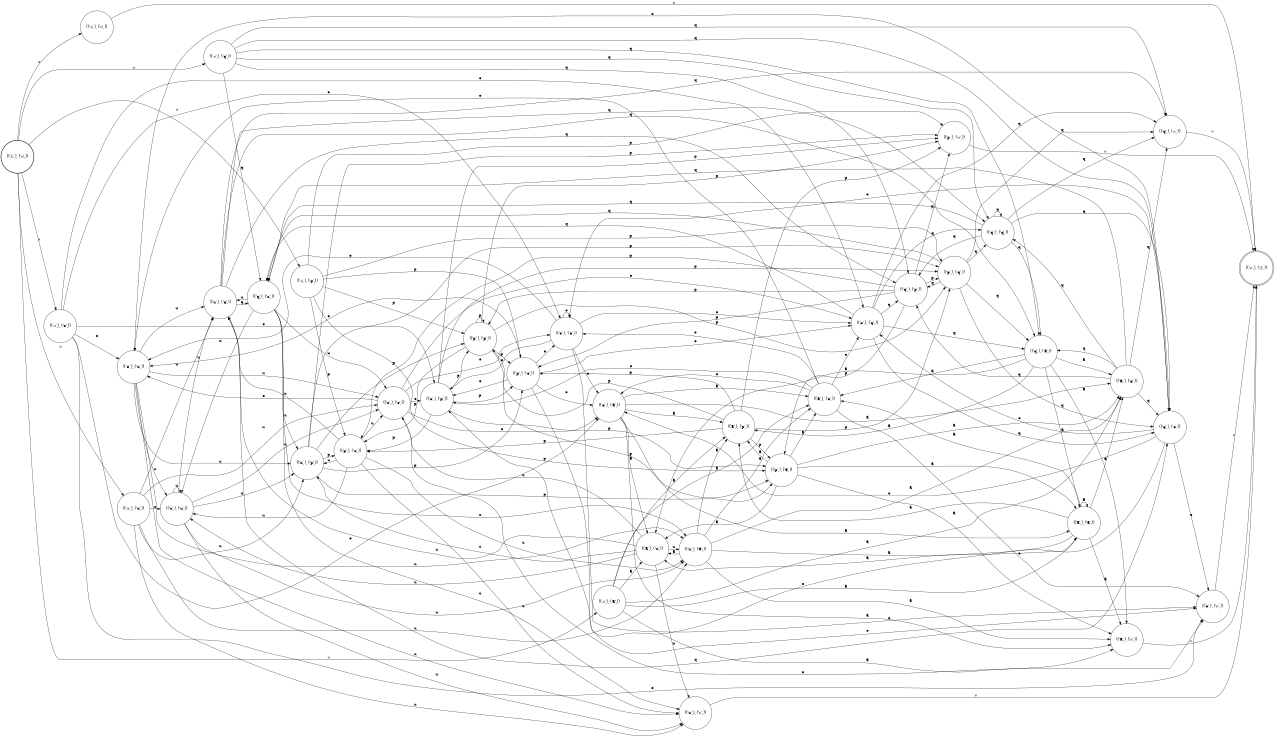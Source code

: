 digraph FST {
rankdir = LR;
size = "8.5,11";
center = 1;
orientation = Portrait;
ranksep = "0.4";
nodesep = "0.25";
0 [label = "(('λ',), ('⋊',))", shape = circle, style = bold, fontsize = 14]
	0 -> 1 [label = "⋊", fontsize = 14];
	0 -> 2 [label = "⋊", fontsize = 14];
	0 -> 3 [label = "⋊", fontsize = 14];
	0 -> 4 [label = "⋊", fontsize = 14];
	0 -> 5 [label = "⋊", fontsize = 14];
	0 -> 6 [label = "⋊", fontsize = 14];
1 [label = "(('⋊',), ('o',))", shape = circle, style = solid, fontsize = 14]
	1 -> 31 [label = "o", fontsize = 14];
	1 -> 32 [label = "o", fontsize = 14];
	1 -> 33 [label = "o", fontsize = 14];
	1 -> 34 [label = "o", fontsize = 14];
	1 -> 35 [label = "o", fontsize = 14];
	1 -> 36 [label = "o", fontsize = 14];
2 [label = "(('⋊',), ('p',))", shape = circle, style = solid, fontsize = 14]
	2 -> 19 [label = "p", fontsize = 14];
	2 -> 20 [label = "p", fontsize = 14];
	2 -> 21 [label = "p", fontsize = 14];
	2 -> 22 [label = "p", fontsize = 14];
	2 -> 23 [label = "p", fontsize = 14];
	2 -> 24 [label = "p", fontsize = 14];
3 [label = "(('⋊',), ('u',))", shape = circle, style = solid, fontsize = 14]
	3 -> 7 [label = "u", fontsize = 14];
	3 -> 8 [label = "u", fontsize = 14];
	3 -> 9 [label = "u", fontsize = 14];
	3 -> 10 [label = "u", fontsize = 14];
	3 -> 11 [label = "u", fontsize = 14];
	3 -> 12 [label = "u", fontsize = 14];
4 [label = "(('⋊',), ('q',))", shape = circle, style = solid, fontsize = 14]
	4 -> 25 [label = "q", fontsize = 14];
	4 -> 26 [label = "q", fontsize = 14];
	4 -> 27 [label = "q", fontsize = 14];
	4 -> 28 [label = "q", fontsize = 14];
	4 -> 29 [label = "q", fontsize = 14];
	4 -> 30 [label = "q", fontsize = 14];
5 [label = "(('⋊',), ('a',))", shape = circle, style = solid, fontsize = 14]
	5 -> 13 [label = "a", fontsize = 14];
	5 -> 14 [label = "a", fontsize = 14];
	5 -> 15 [label = "a", fontsize = 14];
	5 -> 16 [label = "a", fontsize = 14];
	5 -> 17 [label = "a", fontsize = 14];
	5 -> 18 [label = "a", fontsize = 14];
6 [label = "(('⋊',), ('⋉',))", shape = circle, style = solid, fontsize = 14]
	6 -> 37 [label = "⋉", fontsize = 14];
7 [label = "(('u',), ('⋉',))", shape = circle, style = solid, fontsize = 14]
	7 -> 37 [label = "⋉", fontsize = 14];
8 [label = "(('u',), ('u',))", shape = circle, style = solid, fontsize = 14]
	8 -> 7 [label = "u", fontsize = 14];
	8 -> 8 [label = "u", fontsize = 14];
	8 -> 9 [label = "u", fontsize = 14];
	8 -> 10 [label = "u", fontsize = 14];
	8 -> 11 [label = "u", fontsize = 14];
	8 -> 12 [label = "u", fontsize = 14];
9 [label = "(('u',), ('q',))", shape = circle, style = solid, fontsize = 14]
	9 -> 25 [label = "q", fontsize = 14];
	9 -> 26 [label = "q", fontsize = 14];
	9 -> 27 [label = "q", fontsize = 14];
	9 -> 28 [label = "q", fontsize = 14];
	9 -> 29 [label = "q", fontsize = 14];
	9 -> 30 [label = "q", fontsize = 14];
10 [label = "(('u',), ('a',))", shape = circle, style = solid, fontsize = 14]
	10 -> 13 [label = "a", fontsize = 14];
	10 -> 14 [label = "a", fontsize = 14];
	10 -> 15 [label = "a", fontsize = 14];
	10 -> 16 [label = "a", fontsize = 14];
	10 -> 17 [label = "a", fontsize = 14];
	10 -> 18 [label = "a", fontsize = 14];
11 [label = "(('u',), ('o',))", shape = circle, style = solid, fontsize = 14]
	11 -> 31 [label = "o", fontsize = 14];
	11 -> 32 [label = "o", fontsize = 14];
	11 -> 33 [label = "o", fontsize = 14];
	11 -> 34 [label = "o", fontsize = 14];
	11 -> 35 [label = "o", fontsize = 14];
	11 -> 36 [label = "o", fontsize = 14];
12 [label = "(('u',), ('p',))", shape = circle, style = solid, fontsize = 14]
	12 -> 19 [label = "p", fontsize = 14];
	12 -> 20 [label = "p", fontsize = 14];
	12 -> 21 [label = "p", fontsize = 14];
	12 -> 22 [label = "p", fontsize = 14];
	12 -> 23 [label = "p", fontsize = 14];
	12 -> 24 [label = "p", fontsize = 14];
13 [label = "(('a',), ('⋉',))", shape = circle, style = solid, fontsize = 14]
	13 -> 37 [label = "⋉", fontsize = 14];
14 [label = "(('a',), ('u',))", shape = circle, style = solid, fontsize = 14]
	14 -> 7 [label = "u", fontsize = 14];
	14 -> 8 [label = "u", fontsize = 14];
	14 -> 9 [label = "u", fontsize = 14];
	14 -> 10 [label = "u", fontsize = 14];
	14 -> 11 [label = "u", fontsize = 14];
	14 -> 12 [label = "u", fontsize = 14];
15 [label = "(('a',), ('q',))", shape = circle, style = solid, fontsize = 14]
	15 -> 25 [label = "q", fontsize = 14];
	15 -> 26 [label = "q", fontsize = 14];
	15 -> 27 [label = "q", fontsize = 14];
	15 -> 28 [label = "q", fontsize = 14];
	15 -> 29 [label = "q", fontsize = 14];
	15 -> 30 [label = "q", fontsize = 14];
16 [label = "(('a',), ('a',))", shape = circle, style = solid, fontsize = 14]
	16 -> 13 [label = "a", fontsize = 14];
	16 -> 14 [label = "a", fontsize = 14];
	16 -> 15 [label = "a", fontsize = 14];
	16 -> 16 [label = "a", fontsize = 14];
	16 -> 17 [label = "a", fontsize = 14];
	16 -> 18 [label = "a", fontsize = 14];
17 [label = "(('a',), ('o',))", shape = circle, style = solid, fontsize = 14]
	17 -> 31 [label = "o", fontsize = 14];
	17 -> 32 [label = "o", fontsize = 14];
	17 -> 33 [label = "o", fontsize = 14];
	17 -> 34 [label = "o", fontsize = 14];
	17 -> 35 [label = "o", fontsize = 14];
	17 -> 36 [label = "o", fontsize = 14];
18 [label = "(('a',), ('p',))", shape = circle, style = solid, fontsize = 14]
	18 -> 19 [label = "p", fontsize = 14];
	18 -> 20 [label = "p", fontsize = 14];
	18 -> 21 [label = "p", fontsize = 14];
	18 -> 22 [label = "p", fontsize = 14];
	18 -> 23 [label = "p", fontsize = 14];
	18 -> 24 [label = "p", fontsize = 14];
19 [label = "(('p',), ('⋉',))", shape = circle, style = solid, fontsize = 14]
	19 -> 37 [label = "⋉", fontsize = 14];
20 [label = "(('p',), ('u',))", shape = circle, style = solid, fontsize = 14]
	20 -> 7 [label = "u", fontsize = 14];
	20 -> 8 [label = "u", fontsize = 14];
	20 -> 9 [label = "u", fontsize = 14];
	20 -> 10 [label = "u", fontsize = 14];
	20 -> 11 [label = "u", fontsize = 14];
	20 -> 12 [label = "u", fontsize = 14];
21 [label = "(('p',), ('q',))", shape = circle, style = solid, fontsize = 14]
	21 -> 25 [label = "q", fontsize = 14];
	21 -> 26 [label = "q", fontsize = 14];
	21 -> 27 [label = "q", fontsize = 14];
	21 -> 28 [label = "q", fontsize = 14];
	21 -> 29 [label = "q", fontsize = 14];
	21 -> 30 [label = "q", fontsize = 14];
22 [label = "(('p',), ('a',))", shape = circle, style = solid, fontsize = 14]
	22 -> 13 [label = "a", fontsize = 14];
	22 -> 14 [label = "a", fontsize = 14];
	22 -> 15 [label = "a", fontsize = 14];
	22 -> 16 [label = "a", fontsize = 14];
	22 -> 17 [label = "a", fontsize = 14];
	22 -> 18 [label = "a", fontsize = 14];
23 [label = "(('p',), ('o',))", shape = circle, style = solid, fontsize = 14]
	23 -> 31 [label = "o", fontsize = 14];
	23 -> 32 [label = "o", fontsize = 14];
	23 -> 33 [label = "o", fontsize = 14];
	23 -> 34 [label = "o", fontsize = 14];
	23 -> 35 [label = "o", fontsize = 14];
	23 -> 36 [label = "o", fontsize = 14];
24 [label = "(('p',), ('p',))", shape = circle, style = solid, fontsize = 14]
	24 -> 19 [label = "p", fontsize = 14];
	24 -> 20 [label = "p", fontsize = 14];
	24 -> 21 [label = "p", fontsize = 14];
	24 -> 22 [label = "p", fontsize = 14];
	24 -> 23 [label = "p", fontsize = 14];
	24 -> 24 [label = "p", fontsize = 14];
25 [label = "(('q',), ('⋉',))", shape = circle, style = solid, fontsize = 14]
	25 -> 37 [label = "⋉", fontsize = 14];
26 [label = "(('q',), ('u',))", shape = circle, style = solid, fontsize = 14]
	26 -> 7 [label = "u", fontsize = 14];
	26 -> 8 [label = "u", fontsize = 14];
	26 -> 9 [label = "u", fontsize = 14];
	26 -> 10 [label = "u", fontsize = 14];
	26 -> 11 [label = "u", fontsize = 14];
	26 -> 12 [label = "u", fontsize = 14];
27 [label = "(('q',), ('q',))", shape = circle, style = solid, fontsize = 14]
	27 -> 25 [label = "q", fontsize = 14];
	27 -> 26 [label = "q", fontsize = 14];
	27 -> 27 [label = "q", fontsize = 14];
	27 -> 28 [label = "q", fontsize = 14];
	27 -> 29 [label = "q", fontsize = 14];
	27 -> 30 [label = "q", fontsize = 14];
28 [label = "(('q',), ('a',))", shape = circle, style = solid, fontsize = 14]
	28 -> 13 [label = "a", fontsize = 14];
	28 -> 14 [label = "a", fontsize = 14];
	28 -> 15 [label = "a", fontsize = 14];
	28 -> 16 [label = "a", fontsize = 14];
	28 -> 17 [label = "a", fontsize = 14];
	28 -> 18 [label = "a", fontsize = 14];
29 [label = "(('q',), ('o',))", shape = circle, style = solid, fontsize = 14]
	29 -> 31 [label = "o", fontsize = 14];
	29 -> 32 [label = "o", fontsize = 14];
	29 -> 33 [label = "o", fontsize = 14];
	29 -> 34 [label = "o", fontsize = 14];
	29 -> 35 [label = "o", fontsize = 14];
	29 -> 36 [label = "o", fontsize = 14];
30 [label = "(('q',), ('p',))", shape = circle, style = solid, fontsize = 14]
	30 -> 19 [label = "p", fontsize = 14];
	30 -> 20 [label = "p", fontsize = 14];
	30 -> 21 [label = "p", fontsize = 14];
	30 -> 22 [label = "p", fontsize = 14];
	30 -> 23 [label = "p", fontsize = 14];
	30 -> 24 [label = "p", fontsize = 14];
31 [label = "(('o',), ('⋉',))", shape = circle, style = solid, fontsize = 14]
	31 -> 37 [label = "⋉", fontsize = 14];
32 [label = "(('o',), ('u',))", shape = circle, style = solid, fontsize = 14]
	32 -> 7 [label = "u", fontsize = 14];
	32 -> 8 [label = "u", fontsize = 14];
	32 -> 9 [label = "u", fontsize = 14];
	32 -> 10 [label = "u", fontsize = 14];
	32 -> 11 [label = "u", fontsize = 14];
	32 -> 12 [label = "u", fontsize = 14];
33 [label = "(('o',), ('q',))", shape = circle, style = solid, fontsize = 14]
	33 -> 25 [label = "q", fontsize = 14];
	33 -> 26 [label = "q", fontsize = 14];
	33 -> 27 [label = "q", fontsize = 14];
	33 -> 28 [label = "q", fontsize = 14];
	33 -> 29 [label = "q", fontsize = 14];
	33 -> 30 [label = "q", fontsize = 14];
34 [label = "(('o',), ('a',))", shape = circle, style = solid, fontsize = 14]
	34 -> 13 [label = "a", fontsize = 14];
	34 -> 14 [label = "a", fontsize = 14];
	34 -> 15 [label = "a", fontsize = 14];
	34 -> 16 [label = "a", fontsize = 14];
	34 -> 17 [label = "a", fontsize = 14];
	34 -> 18 [label = "a", fontsize = 14];
35 [label = "(('o',), ('o',))", shape = circle, style = solid, fontsize = 14]
	35 -> 31 [label = "o", fontsize = 14];
	35 -> 32 [label = "o", fontsize = 14];
	35 -> 33 [label = "o", fontsize = 14];
	35 -> 34 [label = "o", fontsize = 14];
	35 -> 35 [label = "o", fontsize = 14];
	35 -> 36 [label = "o", fontsize = 14];
36 [label = "(('o',), ('p',))", shape = circle, style = solid, fontsize = 14]
	36 -> 19 [label = "p", fontsize = 14];
	36 -> 20 [label = "p", fontsize = 14];
	36 -> 21 [label = "p", fontsize = 14];
	36 -> 22 [label = "p", fontsize = 14];
	36 -> 23 [label = "p", fontsize = 14];
	36 -> 24 [label = "p", fontsize = 14];
37 [label = "(('⋉',), ('λ',))", shape = doublecircle, style = solid, fontsize = 14]
}
